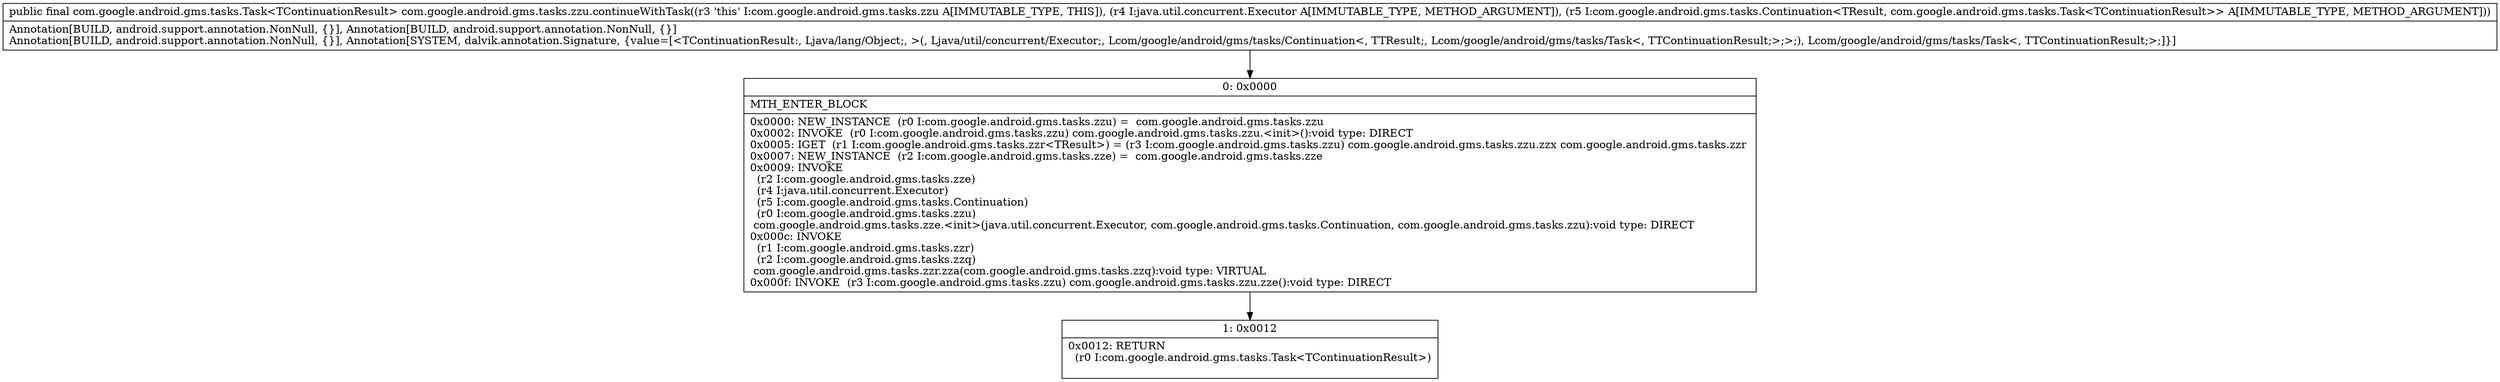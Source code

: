 digraph "CFG forcom.google.android.gms.tasks.zzu.continueWithTask(Ljava\/util\/concurrent\/Executor;Lcom\/google\/android\/gms\/tasks\/Continuation;)Lcom\/google\/android\/gms\/tasks\/Task;" {
Node_0 [shape=record,label="{0\:\ 0x0000|MTH_ENTER_BLOCK\l|0x0000: NEW_INSTANCE  (r0 I:com.google.android.gms.tasks.zzu) =  com.google.android.gms.tasks.zzu \l0x0002: INVOKE  (r0 I:com.google.android.gms.tasks.zzu) com.google.android.gms.tasks.zzu.\<init\>():void type: DIRECT \l0x0005: IGET  (r1 I:com.google.android.gms.tasks.zzr\<TResult\>) = (r3 I:com.google.android.gms.tasks.zzu) com.google.android.gms.tasks.zzu.zzx com.google.android.gms.tasks.zzr \l0x0007: NEW_INSTANCE  (r2 I:com.google.android.gms.tasks.zze) =  com.google.android.gms.tasks.zze \l0x0009: INVOKE  \l  (r2 I:com.google.android.gms.tasks.zze)\l  (r4 I:java.util.concurrent.Executor)\l  (r5 I:com.google.android.gms.tasks.Continuation)\l  (r0 I:com.google.android.gms.tasks.zzu)\l com.google.android.gms.tasks.zze.\<init\>(java.util.concurrent.Executor, com.google.android.gms.tasks.Continuation, com.google.android.gms.tasks.zzu):void type: DIRECT \l0x000c: INVOKE  \l  (r1 I:com.google.android.gms.tasks.zzr)\l  (r2 I:com.google.android.gms.tasks.zzq)\l com.google.android.gms.tasks.zzr.zza(com.google.android.gms.tasks.zzq):void type: VIRTUAL \l0x000f: INVOKE  (r3 I:com.google.android.gms.tasks.zzu) com.google.android.gms.tasks.zzu.zze():void type: DIRECT \l}"];
Node_1 [shape=record,label="{1\:\ 0x0012|0x0012: RETURN  \l  (r0 I:com.google.android.gms.tasks.Task\<TContinuationResult\>)\l \l}"];
MethodNode[shape=record,label="{public final com.google.android.gms.tasks.Task\<TContinuationResult\> com.google.android.gms.tasks.zzu.continueWithTask((r3 'this' I:com.google.android.gms.tasks.zzu A[IMMUTABLE_TYPE, THIS]), (r4 I:java.util.concurrent.Executor A[IMMUTABLE_TYPE, METHOD_ARGUMENT]), (r5 I:com.google.android.gms.tasks.Continuation\<TResult, com.google.android.gms.tasks.Task\<TContinuationResult\>\> A[IMMUTABLE_TYPE, METHOD_ARGUMENT]))  | Annotation[BUILD, android.support.annotation.NonNull, \{\}], Annotation[BUILD, android.support.annotation.NonNull, \{\}]\lAnnotation[BUILD, android.support.annotation.NonNull, \{\}], Annotation[SYSTEM, dalvik.annotation.Signature, \{value=[\<TContinuationResult:, Ljava\/lang\/Object;, \>(, Ljava\/util\/concurrent\/Executor;, Lcom\/google\/android\/gms\/tasks\/Continuation\<, TTResult;, Lcom\/google\/android\/gms\/tasks\/Task\<, TTContinuationResult;\>;\>;), Lcom\/google\/android\/gms\/tasks\/Task\<, TTContinuationResult;\>;]\}]\l}"];
MethodNode -> Node_0;
Node_0 -> Node_1;
}

